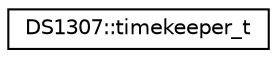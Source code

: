 digraph "Graphical Class Hierarchy"
{
  edge [fontname="Helvetica",fontsize="10",labelfontname="Helvetica",labelfontsize="10"];
  node [fontname="Helvetica",fontsize="10",shape=record];
  rankdir="LR";
  Node1 [label="DS1307::timekeeper_t",height=0.2,width=0.4,color="black", fillcolor="white", style="filled",URL="$d7/d41/structDS1307_1_1timekeeper__t.html"];
}
